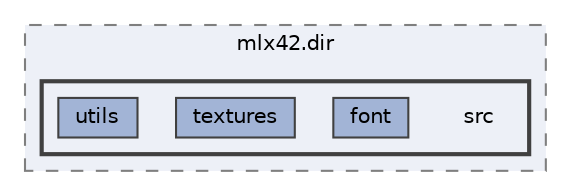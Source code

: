 digraph "/home/ssergiu/projects/cub3d/external/MLX42/build/CMakeFiles/mlx42.dir/src"
{
 // INTERACTIVE_SVG=YES
 // LATEX_PDF_SIZE
  bgcolor="transparent";
  edge [fontname=Helvetica,fontsize=10,labelfontname=Helvetica,labelfontsize=10];
  node [fontname=Helvetica,fontsize=10,shape=box,height=0.2,width=0.4];
  compound=true
  subgraph clusterdir_55feb0de1989172bfc1e358cdb398fda {
    graph [ bgcolor="#edf0f7", pencolor="grey50", label="mlx42.dir", fontname=Helvetica,fontsize=10 style="filled,dashed", URL="dir_55feb0de1989172bfc1e358cdb398fda.html",tooltip=""]
  subgraph clusterdir_873d74ec0fff81ee84ce1808ece11885 {
    graph [ bgcolor="#edf0f7", pencolor="grey25", label="", fontname=Helvetica,fontsize=10 style="filled,bold", URL="dir_873d74ec0fff81ee84ce1808ece11885.html",tooltip=""]
    dir_873d74ec0fff81ee84ce1808ece11885 [shape=plaintext, label="src"];
  dir_d71095d8c619f0e99e7539a767f3caef [label="font", fillcolor="#a2b4d6", color="grey25", style="filled", URL="dir_d71095d8c619f0e99e7539a767f3caef.html",tooltip=""];
  dir_f771332d40e8bbf29ea8a05d9552442d [label="textures", fillcolor="#a2b4d6", color="grey25", style="filled", URL="dir_f771332d40e8bbf29ea8a05d9552442d.html",tooltip=""];
  dir_4d46facfca39e5464c6c1022240d5df4 [label="utils", fillcolor="#a2b4d6", color="grey25", style="filled", URL="dir_4d46facfca39e5464c6c1022240d5df4.html",tooltip=""];
  }
  }
}
